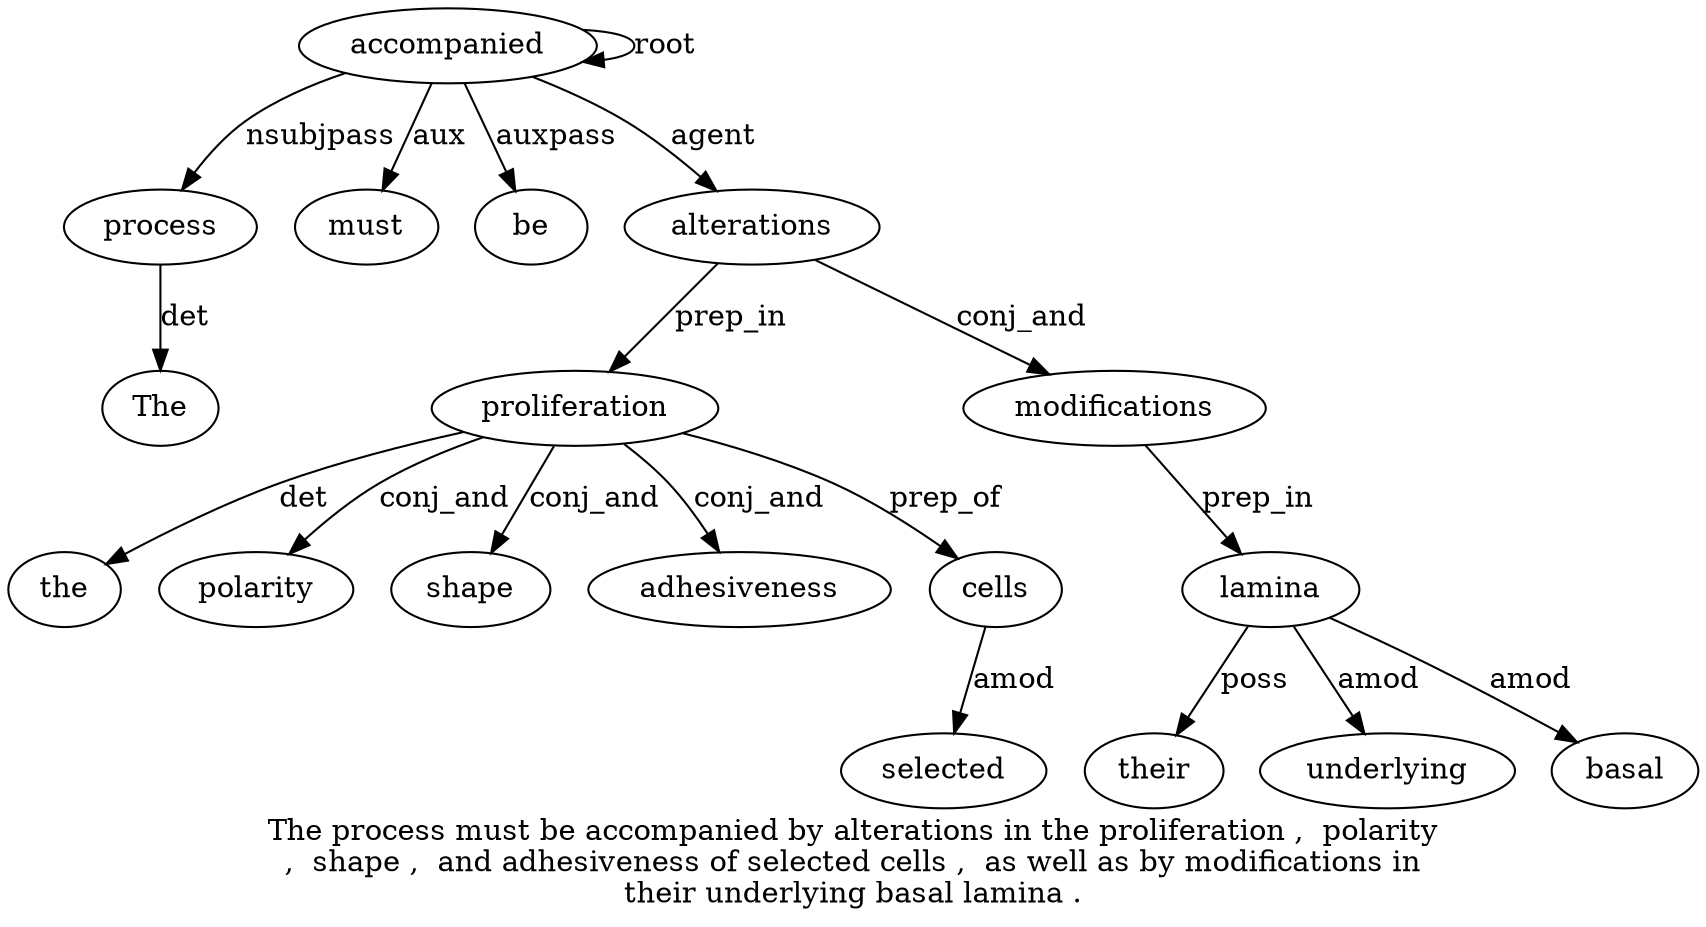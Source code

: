digraph "The process must be accompanied by alterations in the proliferation ,  polarity ,  shape ,  and adhesiveness of selected cells ,  as well as by modifications in their underlying basal lamina ." {
label="The process must be accompanied by alterations in the proliferation ,  polarity
,  shape ,  and adhesiveness of selected cells ,  as well as by modifications in
their underlying basal lamina .";
process2 [style=filled, fillcolor=white, label=process];
The1 [style=filled, fillcolor=white, label=The];
process2 -> The1  [label=det];
accompanied5 [style=filled, fillcolor=white, label=accompanied];
accompanied5 -> process2  [label=nsubjpass];
must3 [style=filled, fillcolor=white, label=must];
accompanied5 -> must3  [label=aux];
be4 [style=filled, fillcolor=white, label=be];
accompanied5 -> be4  [label=auxpass];
accompanied5 -> accompanied5  [label=root];
alterations7 [style=filled, fillcolor=white, label=alterations];
accompanied5 -> alterations7  [label=agent];
proliferation10 [style=filled, fillcolor=white, label=proliferation];
the9 [style=filled, fillcolor=white, label=the];
proliferation10 -> the9  [label=det];
alterations7 -> proliferation10  [label=prep_in];
polarity12 [style=filled, fillcolor=white, label=polarity];
proliferation10 -> polarity12  [label=conj_and];
shape14 [style=filled, fillcolor=white, label=shape];
proliferation10 -> shape14  [label=conj_and];
adhesiveness17 [style=filled, fillcolor=white, label=adhesiveness];
proliferation10 -> adhesiveness17  [label=conj_and];
cells20 [style=filled, fillcolor=white, label=cells];
selected19 [style=filled, fillcolor=white, label=selected];
cells20 -> selected19  [label=amod];
proliferation10 -> cells20  [label=prep_of];
modifications26 [style=filled, fillcolor=white, label=modifications];
alterations7 -> modifications26  [label=conj_and];
lamina31 [style=filled, fillcolor=white, label=lamina];
their28 [style=filled, fillcolor=white, label=their];
lamina31 -> their28  [label=poss];
underlying29 [style=filled, fillcolor=white, label=underlying];
lamina31 -> underlying29  [label=amod];
basal30 [style=filled, fillcolor=white, label=basal];
lamina31 -> basal30  [label=amod];
modifications26 -> lamina31  [label=prep_in];
}
